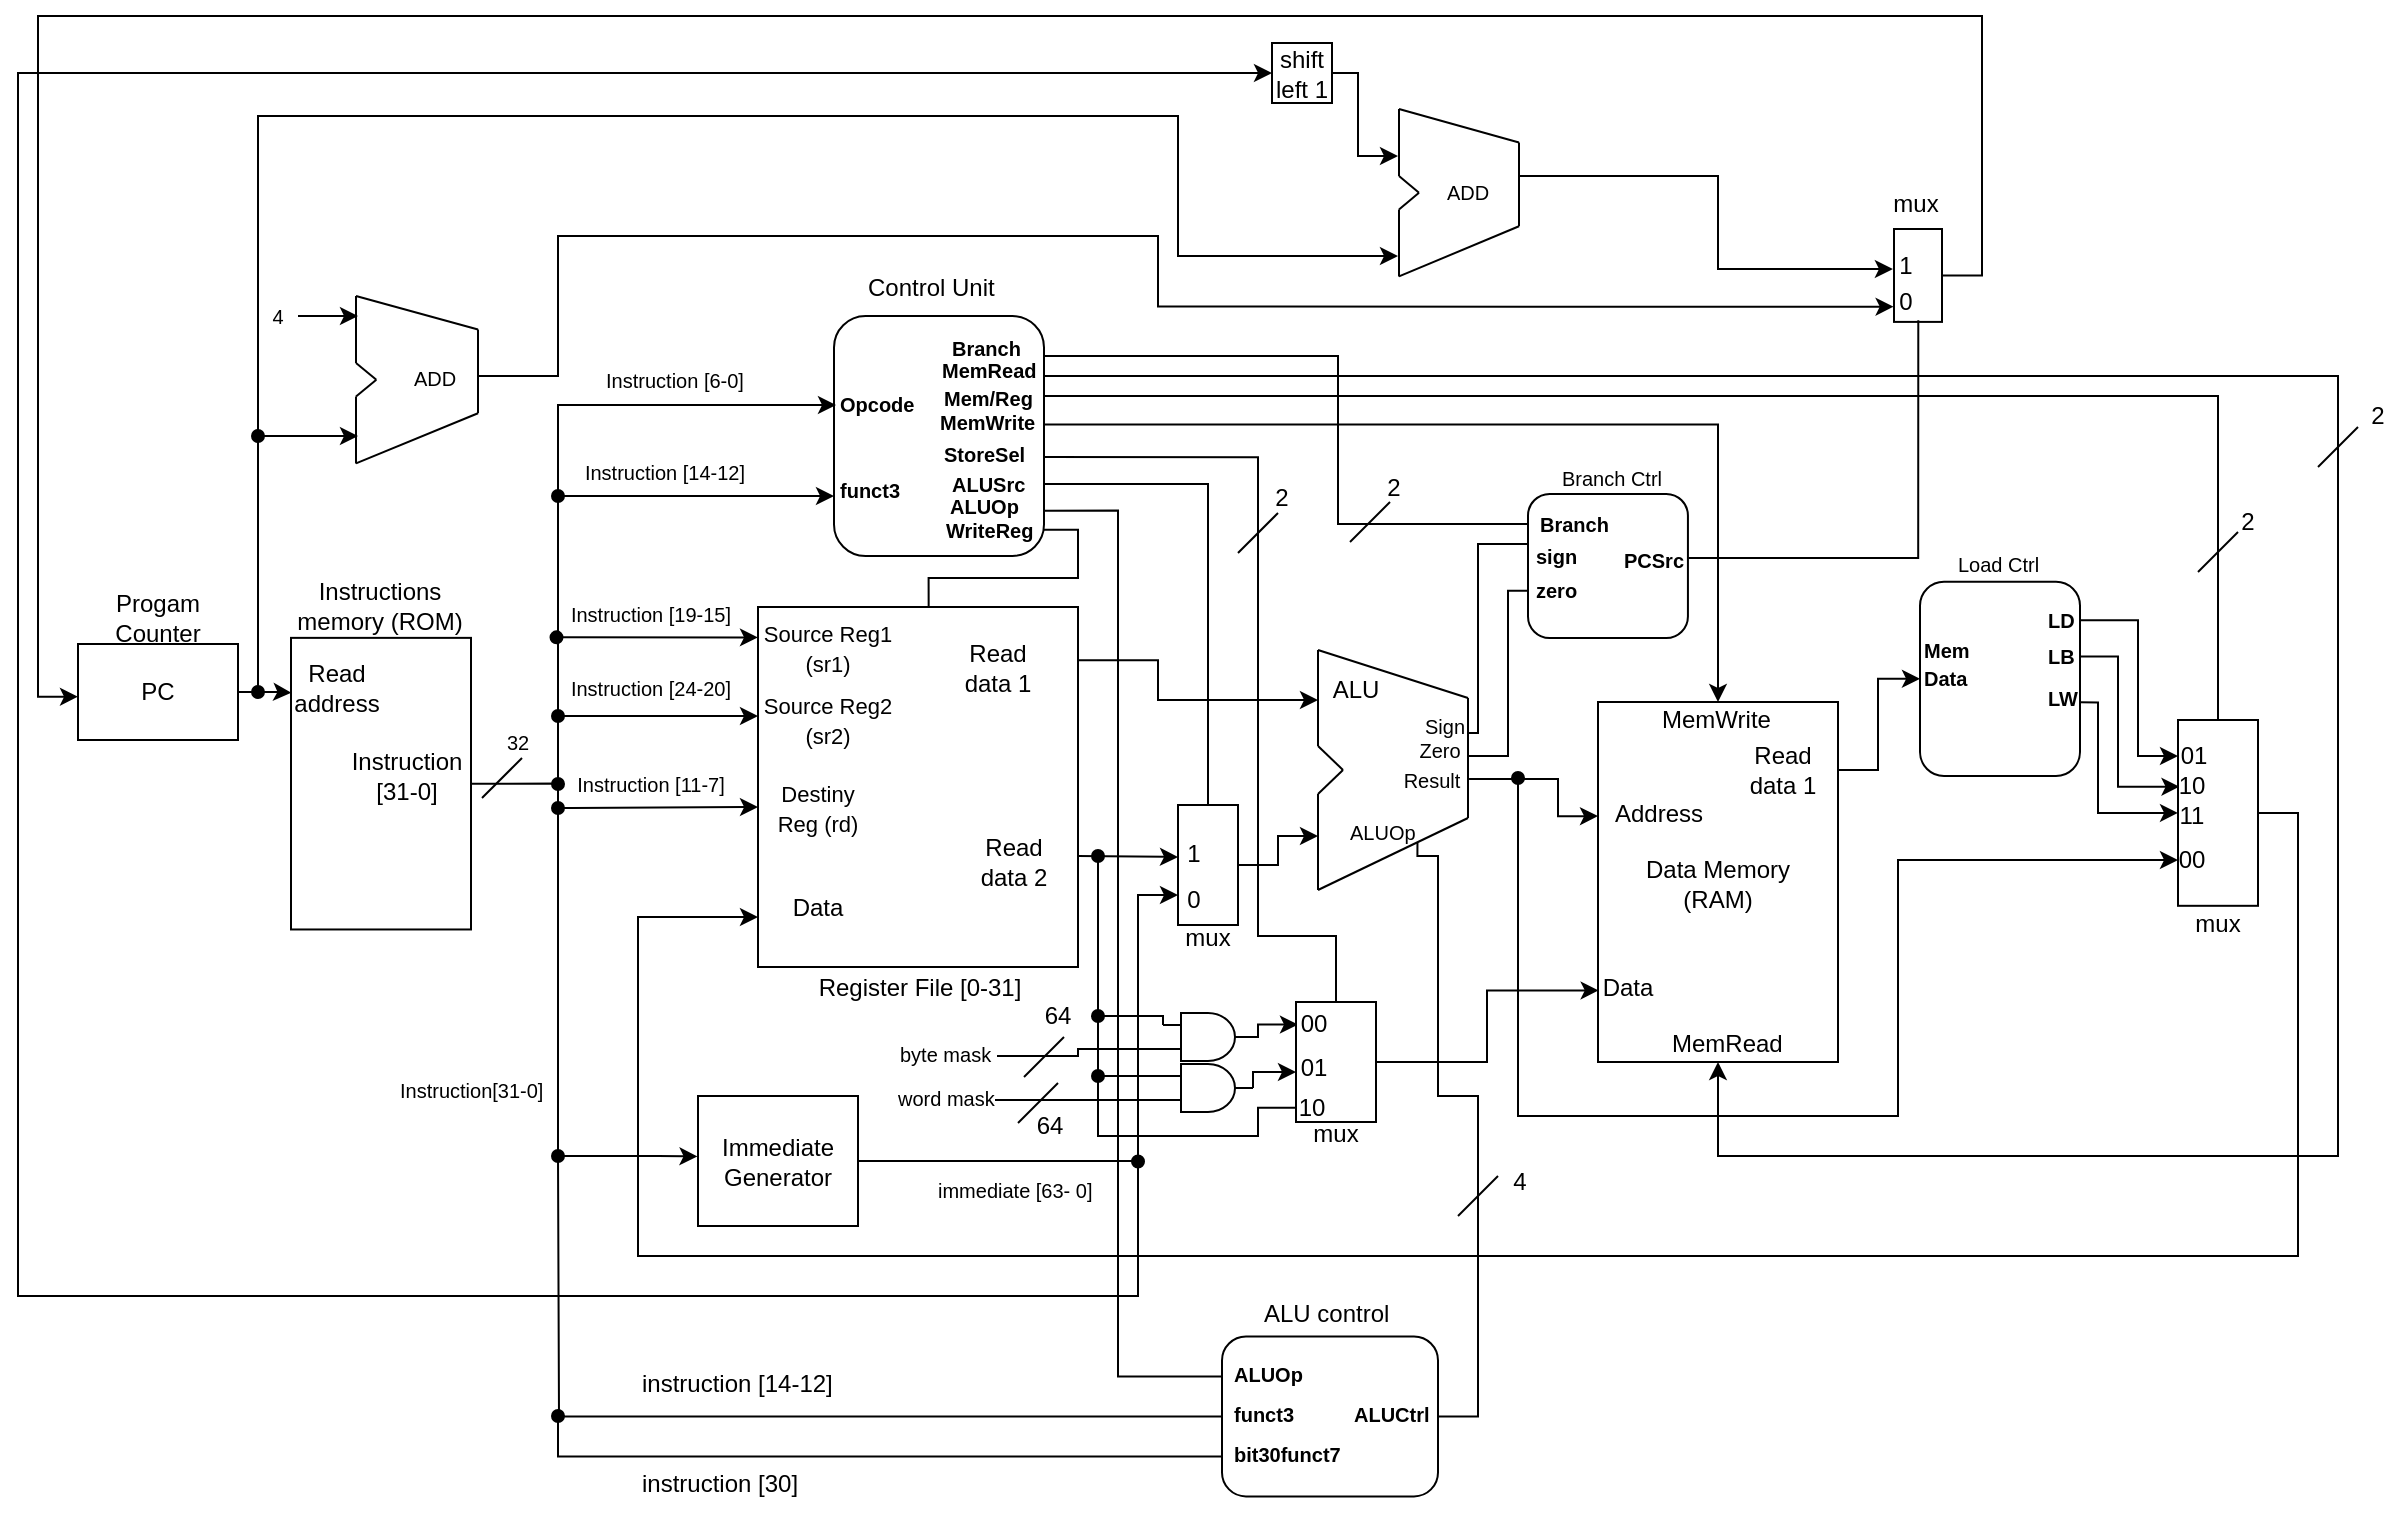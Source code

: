 <mxfile version="10.6.5" type="device"><diagram id="mj_oz8QEt7Zsl4Vvilyi" name="Page-1"><mxGraphModel dx="1162" dy="707" grid="1" gridSize="10" guides="1" tooltips="1" connect="1" arrows="1" fold="1" page="1" pageScale="1" pageWidth="1100" pageHeight="850" background="none" math="0" shadow="0"><root><mxCell id="0"/><mxCell id="1" parent="0"/><mxCell id="WeGHuhv9H_qNuYsUMLio-30" value="" style="endArrow=classic;html=1;exitX=1;exitY=0.147;exitDx=0;exitDy=0;exitPerimeter=0;" edge="1" parent="1"><mxGeometry width="50" height="50" relative="1" as="geometry"><mxPoint x="559.953" y="459.988" as="sourcePoint"/><mxPoint x="610" y="460.5" as="targetPoint"/></mxGeometry></mxCell><mxCell id="WeGHuhv9H_qNuYsUMLio-42" value="" style="group" vertex="1" connectable="0" parent="1"><mxGeometry x="400" y="315.5" width="160" height="200" as="geometry"/></mxCell><mxCell id="WeGHuhv9H_qNuYsUMLio-41" value="" style="group" vertex="1" connectable="0" parent="WeGHuhv9H_qNuYsUMLio-42"><mxGeometry width="160" height="200" as="geometry"/></mxCell><mxCell id="WeGHuhv9H_qNuYsUMLio-5" value="" style="rounded=0;whiteSpace=wrap;html=1;" vertex="1" parent="WeGHuhv9H_qNuYsUMLio-41"><mxGeometry y="20" width="160" height="180" as="geometry"/></mxCell><mxCell id="WeGHuhv9H_qNuYsUMLio-6" value="&lt;font style=&quot;font-size: 11px&quot;&gt;Source Reg1 (sr1)&lt;/font&gt;" style="text;html=1;strokeColor=none;fillColor=none;align=center;verticalAlign=middle;whiteSpace=wrap;rounded=0;" vertex="1" parent="WeGHuhv9H_qNuYsUMLio-41"><mxGeometry y="30" width="70" height="20" as="geometry"/></mxCell><mxCell id="WeGHuhv9H_qNuYsUMLio-11" value="&lt;font style=&quot;font-size: 11px&quot;&gt;Source Reg2 (sr2)&lt;/font&gt;" style="text;html=1;strokeColor=none;fillColor=none;align=center;verticalAlign=middle;whiteSpace=wrap;rounded=0;" vertex="1" parent="WeGHuhv9H_qNuYsUMLio-41"><mxGeometry y="66" width="70" height="20" as="geometry"/></mxCell><mxCell id="WeGHuhv9H_qNuYsUMLio-12" value="&lt;font style=&quot;font-size: 11px&quot;&gt;Destiny Reg (rd)&lt;/font&gt;" style="text;html=1;strokeColor=none;fillColor=none;align=center;verticalAlign=middle;whiteSpace=wrap;rounded=0;" vertex="1" parent="WeGHuhv9H_qNuYsUMLio-41"><mxGeometry y="110" width="60" height="20" as="geometry"/></mxCell><mxCell id="WeGHuhv9H_qNuYsUMLio-13" value="Data" style="text;html=1;strokeColor=none;fillColor=none;align=center;verticalAlign=middle;whiteSpace=wrap;rounded=0;" vertex="1" parent="WeGHuhv9H_qNuYsUMLio-41"><mxGeometry y="160" width="60" height="20" as="geometry"/></mxCell><mxCell id="WeGHuhv9H_qNuYsUMLio-14" value="Read &lt;br&gt;data 1" style="text;html=1;strokeColor=none;fillColor=none;align=center;verticalAlign=middle;whiteSpace=wrap;rounded=0;" vertex="1" parent="WeGHuhv9H_qNuYsUMLio-41"><mxGeometry x="90" y="40" width="60" height="20" as="geometry"/></mxCell><mxCell id="WeGHuhv9H_qNuYsUMLio-17" value="Read&lt;br&gt;data 2&lt;br&gt;" style="text;html=1;strokeColor=none;fillColor=none;align=center;verticalAlign=middle;whiteSpace=wrap;rounded=0;" vertex="1" parent="WeGHuhv9H_qNuYsUMLio-41"><mxGeometry x="98" y="137.5" width="60" height="20" as="geometry"/></mxCell><mxCell id="WeGHuhv9H_qNuYsUMLio-62" value="" style="group" vertex="1" connectable="0" parent="1"><mxGeometry x="680" y="357" width="80" height="129" as="geometry"/></mxCell><mxCell id="WeGHuhv9H_qNuYsUMLio-54" value="" style="group" vertex="1" connectable="0" parent="WeGHuhv9H_qNuYsUMLio-62"><mxGeometry width="80" height="129" as="geometry"/></mxCell><mxCell id="WeGHuhv9H_qNuYsUMLio-43" value="" style="endArrow=none;html=1;" edge="1" parent="WeGHuhv9H_qNuYsUMLio-54"><mxGeometry width="50" height="50" relative="1" as="geometry"><mxPoint y="48" as="sourcePoint"/><mxPoint as="targetPoint"/></mxGeometry></mxCell><mxCell id="WeGHuhv9H_qNuYsUMLio-44" value="" style="endArrow=none;html=1;" edge="1" parent="WeGHuhv9H_qNuYsUMLio-54"><mxGeometry width="50" height="50" relative="1" as="geometry"><mxPoint x="12.5" y="60" as="sourcePoint"/><mxPoint y="48" as="targetPoint"/></mxGeometry></mxCell><mxCell id="WeGHuhv9H_qNuYsUMLio-48" value="" style="endArrow=none;html=1;" edge="1" parent="WeGHuhv9H_qNuYsUMLio-54"><mxGeometry width="50" height="50" relative="1" as="geometry"><mxPoint y="72" as="sourcePoint"/><mxPoint x="12.5" y="60" as="targetPoint"/></mxGeometry></mxCell><mxCell id="WeGHuhv9H_qNuYsUMLio-49" value="" style="endArrow=none;html=1;" edge="1" parent="WeGHuhv9H_qNuYsUMLio-54"><mxGeometry width="50" height="50" relative="1" as="geometry"><mxPoint y="120" as="sourcePoint"/><mxPoint y="72" as="targetPoint"/></mxGeometry></mxCell><mxCell id="WeGHuhv9H_qNuYsUMLio-50" value="" style="endArrow=none;html=1;" edge="1" parent="WeGHuhv9H_qNuYsUMLio-54"><mxGeometry width="50" height="50" relative="1" as="geometry"><mxPoint y="120" as="sourcePoint"/><mxPoint x="75" y="84" as="targetPoint"/></mxGeometry></mxCell><mxCell id="WeGHuhv9H_qNuYsUMLio-51" value="" style="endArrow=none;html=1;" edge="1" parent="WeGHuhv9H_qNuYsUMLio-54"><mxGeometry width="50" height="50" relative="1" as="geometry"><mxPoint as="sourcePoint"/><mxPoint x="75" y="24" as="targetPoint"/></mxGeometry></mxCell><mxCell id="WeGHuhv9H_qNuYsUMLio-52" value="" style="endArrow=none;html=1;" edge="1" parent="WeGHuhv9H_qNuYsUMLio-54"><mxGeometry width="50" height="50" relative="1" as="geometry"><mxPoint x="75" y="84" as="sourcePoint"/><mxPoint x="75" y="24" as="targetPoint"/></mxGeometry></mxCell><mxCell id="WeGHuhv9H_qNuYsUMLio-55" value="ALU" style="text;html=1;strokeColor=none;fillColor=none;align=center;verticalAlign=middle;whiteSpace=wrap;rounded=0;" vertex="1" parent="WeGHuhv9H_qNuYsUMLio-54"><mxGeometry y="10" width="37.5" height="20" as="geometry"/></mxCell><mxCell id="WeGHuhv9H_qNuYsUMLio-58" value="&lt;font style=&quot;font-size: 10px&quot;&gt;Zero&lt;/font&gt;" style="text;html=1;strokeColor=none;fillColor=none;align=center;verticalAlign=middle;whiteSpace=wrap;rounded=0;" vertex="1" parent="WeGHuhv9H_qNuYsUMLio-54"><mxGeometry x="47" y="42.5" width="28" height="14" as="geometry"/></mxCell><mxCell id="WeGHuhv9H_qNuYsUMLio-59" value="&lt;font style=&quot;font-size: 10px&quot;&gt;Result&lt;/font&gt;" style="text;html=1;strokeColor=none;fillColor=none;align=center;verticalAlign=middle;whiteSpace=wrap;rounded=0;" vertex="1" parent="WeGHuhv9H_qNuYsUMLio-54"><mxGeometry x="38.036" y="57.5" width="37.5" height="14" as="geometry"/></mxCell><mxCell id="WeGHuhv9H_qNuYsUMLio-312" value="&lt;font style=&quot;font-size: 10px&quot;&gt;ALUOp&lt;/font&gt;" style="text;html=1;" vertex="1" parent="WeGHuhv9H_qNuYsUMLio-54"><mxGeometry x="14" y="76.5" width="44" height="20" as="geometry"/></mxCell><mxCell id="WeGHuhv9H_qNuYsUMLio-321" value="&lt;font style=&quot;font-size: 10px&quot;&gt;Sign&lt;/font&gt;" style="text;html=1;strokeColor=none;fillColor=none;align=center;verticalAlign=middle;whiteSpace=wrap;rounded=0;" vertex="1" parent="WeGHuhv9H_qNuYsUMLio-54"><mxGeometry x="52" y="31" width="23" height="14" as="geometry"/></mxCell><mxCell id="WeGHuhv9H_qNuYsUMLio-81" value="" style="group" vertex="1" connectable="0" parent="1"><mxGeometry x="159" y="340" width="131" height="162" as="geometry"/></mxCell><mxCell id="WeGHuhv9H_qNuYsUMLio-82" value="" style="group" vertex="1" connectable="0" parent="WeGHuhv9H_qNuYsUMLio-81"><mxGeometry width="131" height="162" as="geometry"/></mxCell><mxCell id="WeGHuhv9H_qNuYsUMLio-91" value="" style="group" vertex="1" connectable="0" parent="WeGHuhv9H_qNuYsUMLio-82"><mxGeometry x="7.5" y="-9.72" width="90" height="166.455" as="geometry"/></mxCell><mxCell id="WeGHuhv9H_qNuYsUMLio-83" value="" style="rounded=0;whiteSpace=wrap;html=1;" vertex="1" parent="WeGHuhv9H_qNuYsUMLio-91"><mxGeometry y="20.655" width="90" height="145.8" as="geometry"/></mxCell><mxCell id="WeGHuhv9H_qNuYsUMLio-84" value="Read address" style="text;html=1;strokeColor=none;fillColor=none;align=center;verticalAlign=middle;whiteSpace=wrap;rounded=0;" vertex="1" parent="WeGHuhv9H_qNuYsUMLio-91"><mxGeometry y="37.755" width="45" height="16.2" as="geometry"/></mxCell><mxCell id="WeGHuhv9H_qNuYsUMLio-88" value="Instruction&lt;br&gt;[31-0]&lt;br&gt;" style="text;html=1;strokeColor=none;fillColor=none;align=center;verticalAlign=middle;whiteSpace=wrap;rounded=0;" vertex="1" parent="WeGHuhv9H_qNuYsUMLio-91"><mxGeometry x="35.375" y="82.07" width="45" height="16.2" as="geometry"/></mxCell><mxCell id="WeGHuhv9H_qNuYsUMLio-90" value="Instructions memory (ROM)" style="text;html=1;strokeColor=none;fillColor=none;align=center;verticalAlign=middle;whiteSpace=wrap;rounded=0;" vertex="1" parent="WeGHuhv9H_qNuYsUMLio-91"><mxGeometry x="1.875" y="-3" width="86.25" height="16.2" as="geometry"/></mxCell><mxCell id="WeGHuhv9H_qNuYsUMLio-132" value="" style="endArrow=none;html=1;" edge="1" parent="WeGHuhv9H_qNuYsUMLio-82"><mxGeometry width="50" height="50" relative="1" as="geometry"><mxPoint x="103" y="91" as="sourcePoint"/><mxPoint x="123" y="71" as="targetPoint"/></mxGeometry></mxCell><mxCell id="WeGHuhv9H_qNuYsUMLio-133" value="&lt;font style=&quot;font-size: 10px&quot;&gt;32&lt;/font&gt;" style="text;html=1;strokeColor=none;fillColor=none;align=center;verticalAlign=middle;whiteSpace=wrap;rounded=0;" vertex="1" parent="WeGHuhv9H_qNuYsUMLio-82"><mxGeometry x="111" y="52.5" width="20" height="20" as="geometry"/></mxCell><mxCell id="WeGHuhv9H_qNuYsUMLio-105" value="" style="edgeStyle=orthogonalEdgeStyle;rounded=0;orthogonalLoop=1;jettySize=auto;html=1;strokeWidth=1;entryX=0.002;entryY=0.188;entryDx=0;entryDy=0;entryPerimeter=0;" edge="1" parent="1" source="WeGHuhv9H_qNuYsUMLio-104" target="WeGHuhv9H_qNuYsUMLio-83"><mxGeometry relative="1" as="geometry"/></mxCell><mxCell id="WeGHuhv9H_qNuYsUMLio-126" style="edgeStyle=orthogonalEdgeStyle;rounded=0;orthogonalLoop=1;jettySize=auto;html=1;strokeWidth=1;startArrow=oval;startFill=1;" edge="1" parent="1"><mxGeometry relative="1" as="geometry"><mxPoint x="200" y="250" as="targetPoint"/><mxPoint x="150" y="378" as="sourcePoint"/><Array as="points"><mxPoint x="150" y="378"/><mxPoint x="150" y="250"/></Array></mxGeometry></mxCell><mxCell id="WeGHuhv9H_qNuYsUMLio-104" value="PC" style="rounded=0;whiteSpace=wrap;html=1;" vertex="1" parent="1"><mxGeometry x="60" y="354" width="80" height="48" as="geometry"/></mxCell><mxCell id="WeGHuhv9H_qNuYsUMLio-118" value="&lt;font style=&quot;font-size: 10px&quot;&gt;4&lt;/font&gt;" style="text;html=1;strokeColor=none;fillColor=none;align=center;verticalAlign=middle;whiteSpace=wrap;rounded=0;" vertex="1" parent="1"><mxGeometry x="150" y="180" width="20" height="20" as="geometry"/></mxCell><mxCell id="WeGHuhv9H_qNuYsUMLio-106" value="" style="group" vertex="1" connectable="0" parent="1"><mxGeometry x="199" y="180" width="61" height="90" as="geometry"/></mxCell><mxCell id="WeGHuhv9H_qNuYsUMLio-107" value="" style="group" vertex="1" connectable="0" parent="WeGHuhv9H_qNuYsUMLio-106"><mxGeometry width="61" height="90" as="geometry"/></mxCell><mxCell id="WeGHuhv9H_qNuYsUMLio-108" value="" style="endArrow=none;html=1;" edge="1" parent="WeGHuhv9H_qNuYsUMLio-107"><mxGeometry width="50" height="50" relative="1" as="geometry"><mxPoint y="33.488" as="sourcePoint"/><mxPoint as="targetPoint"/></mxGeometry></mxCell><mxCell id="WeGHuhv9H_qNuYsUMLio-109" value="" style="endArrow=none;html=1;" edge="1" parent="WeGHuhv9H_qNuYsUMLio-107"><mxGeometry width="50" height="50" relative="1" as="geometry"><mxPoint x="10.167" y="41.86" as="sourcePoint"/><mxPoint y="33.488" as="targetPoint"/></mxGeometry></mxCell><mxCell id="WeGHuhv9H_qNuYsUMLio-110" value="" style="endArrow=none;html=1;" edge="1" parent="WeGHuhv9H_qNuYsUMLio-107"><mxGeometry width="50" height="50" relative="1" as="geometry"><mxPoint y="50.233" as="sourcePoint"/><mxPoint x="10.167" y="41.86" as="targetPoint"/></mxGeometry></mxCell><mxCell id="WeGHuhv9H_qNuYsUMLio-111" value="" style="endArrow=none;html=1;" edge="1" parent="WeGHuhv9H_qNuYsUMLio-107"><mxGeometry width="50" height="50" relative="1" as="geometry"><mxPoint y="83.721" as="sourcePoint"/><mxPoint y="50.233" as="targetPoint"/></mxGeometry></mxCell><mxCell id="WeGHuhv9H_qNuYsUMLio-112" value="" style="endArrow=none;html=1;" edge="1" parent="WeGHuhv9H_qNuYsUMLio-107"><mxGeometry width="50" height="50" relative="1" as="geometry"><mxPoint y="83.721" as="sourcePoint"/><mxPoint x="61" y="58.605" as="targetPoint"/></mxGeometry></mxCell><mxCell id="WeGHuhv9H_qNuYsUMLio-113" value="" style="endArrow=none;html=1;" edge="1" parent="WeGHuhv9H_qNuYsUMLio-107"><mxGeometry width="50" height="50" relative="1" as="geometry"><mxPoint as="sourcePoint"/><mxPoint x="61" y="16.744" as="targetPoint"/></mxGeometry></mxCell><mxCell id="WeGHuhv9H_qNuYsUMLio-114" value="" style="endArrow=none;html=1;" edge="1" parent="WeGHuhv9H_qNuYsUMLio-107"><mxGeometry width="50" height="50" relative="1" as="geometry"><mxPoint x="61" y="58.605" as="sourcePoint"/><mxPoint x="61" y="16.744" as="targetPoint"/></mxGeometry></mxCell><mxCell id="WeGHuhv9H_qNuYsUMLio-117" value="&lt;font style=&quot;font-size: 10px&quot;&gt;ADD&lt;/font&gt;" style="text;html=1;strokeColor=none;fillColor=none;align=center;verticalAlign=middle;whiteSpace=wrap;rounded=0;" vertex="1" parent="WeGHuhv9H_qNuYsUMLio-107"><mxGeometry x="24.433" y="36.279" width="30.5" height="9.767" as="geometry"/></mxCell><mxCell id="WeGHuhv9H_qNuYsUMLio-129" value="" style="endArrow=classic;html=1;strokeWidth=1;exitX=1;exitY=0.5;exitDx=0;exitDy=0;" edge="1" parent="1" source="WeGHuhv9H_qNuYsUMLio-118"><mxGeometry width="50" height="50" relative="1" as="geometry"><mxPoint x="100" y="270" as="sourcePoint"/><mxPoint x="200" y="190" as="targetPoint"/></mxGeometry></mxCell><mxCell id="WeGHuhv9H_qNuYsUMLio-131" value="Progam Counter" style="text;html=1;strokeColor=none;fillColor=none;align=center;verticalAlign=middle;whiteSpace=wrap;rounded=0;" vertex="1" parent="1"><mxGeometry x="80" y="331" width="40" height="20" as="geometry"/></mxCell><mxCell id="WeGHuhv9H_qNuYsUMLio-134" style="edgeStyle=orthogonalEdgeStyle;rounded=0;orthogonalLoop=1;jettySize=auto;html=1;entryX=0;entryY=0.75;entryDx=0;entryDy=0;strokeWidth=1;exitX=1.003;exitY=0.148;exitDx=0;exitDy=0;exitPerimeter=0;" edge="1" parent="1" source="WeGHuhv9H_qNuYsUMLio-5" target="WeGHuhv9H_qNuYsUMLio-55"><mxGeometry relative="1" as="geometry"><Array as="points"><mxPoint x="600" y="362"/><mxPoint x="600" y="382"/></Array></mxGeometry></mxCell><mxCell id="WeGHuhv9H_qNuYsUMLio-153" style="edgeStyle=orthogonalEdgeStyle;rounded=0;orthogonalLoop=1;jettySize=auto;html=1;strokeWidth=1;startArrow=oval;startFill=1;" edge="1" parent="1"><mxGeometry relative="1" as="geometry"><mxPoint x="1110" y="462" as="targetPoint"/><mxPoint x="780" y="421" as="sourcePoint"/><Array as="points"><mxPoint x="780" y="590"/><mxPoint x="970" y="590"/><mxPoint x="970" y="462"/></Array></mxGeometry></mxCell><mxCell id="WeGHuhv9H_qNuYsUMLio-159" value="" style="group" vertex="1" connectable="0" parent="1"><mxGeometry x="610" y="434.5" width="40" height="77.5" as="geometry"/></mxCell><mxCell id="WeGHuhv9H_qNuYsUMLio-160" value="" style="rounded=0;whiteSpace=wrap;html=1;" vertex="1" parent="WeGHuhv9H_qNuYsUMLio-159"><mxGeometry width="30" height="60" as="geometry"/></mxCell><mxCell id="WeGHuhv9H_qNuYsUMLio-161" value="1&lt;br&gt;" style="text;html=1;strokeColor=none;fillColor=none;align=center;verticalAlign=middle;whiteSpace=wrap;rounded=0;" vertex="1" parent="WeGHuhv9H_qNuYsUMLio-159"><mxGeometry x="3" y="13" width="10" height="23" as="geometry"/></mxCell><mxCell id="WeGHuhv9H_qNuYsUMLio-162" value="0&lt;br&gt;" style="text;html=1;strokeColor=none;fillColor=none;align=center;verticalAlign=middle;whiteSpace=wrap;rounded=0;" vertex="1" parent="WeGHuhv9H_qNuYsUMLio-159"><mxGeometry x="3" y="36" width="10" height="23" as="geometry"/></mxCell><mxCell id="WeGHuhv9H_qNuYsUMLio-163" value="mux&lt;br&gt;" style="text;html=1;strokeColor=none;fillColor=none;align=center;verticalAlign=middle;whiteSpace=wrap;rounded=0;" vertex="1" parent="WeGHuhv9H_qNuYsUMLio-159"><mxGeometry y="54.5" width="30" height="23" as="geometry"/></mxCell><mxCell id="WeGHuhv9H_qNuYsUMLio-164" style="edgeStyle=orthogonalEdgeStyle;rounded=0;orthogonalLoop=1;jettySize=auto;html=1;strokeWidth=1;" edge="1" parent="1" source="WeGHuhv9H_qNuYsUMLio-160"><mxGeometry relative="1" as="geometry"><mxPoint x="680" y="450" as="targetPoint"/><Array as="points"><mxPoint x="660" y="465"/><mxPoint x="660" y="450"/></Array></mxGeometry></mxCell><mxCell id="WeGHuhv9H_qNuYsUMLio-165" style="edgeStyle=orthogonalEdgeStyle;rounded=0;orthogonalLoop=1;jettySize=auto;html=1;entryX=0;entryY=0.317;entryDx=0;entryDy=0;entryPerimeter=0;strokeWidth=1;" edge="1" parent="1" source="WeGHuhv9H_qNuYsUMLio-59" target="WeGHuhv9H_qNuYsUMLio-138"><mxGeometry relative="1" as="geometry"><Array as="points"><mxPoint x="800" y="421"/><mxPoint x="800" y="440"/></Array></mxGeometry></mxCell><mxCell id="WeGHuhv9H_qNuYsUMLio-166" style="edgeStyle=orthogonalEdgeStyle;rounded=0;orthogonalLoop=1;jettySize=auto;html=1;strokeWidth=1;startArrow=oval;startFill=1;entryX=0;entryY=0.25;entryDx=0;entryDy=0;entryPerimeter=0;endArrow=none;endFill=0;" edge="1" parent="1" target="WeGHuhv9H_qNuYsUMLio-430"><mxGeometry relative="1" as="geometry"><mxPoint x="570" y="460" as="sourcePoint"/><Array as="points"><mxPoint x="570" y="540"/><mxPoint x="603" y="540"/></Array></mxGeometry></mxCell><mxCell id="WeGHuhv9H_qNuYsUMLio-169" style="edgeStyle=orthogonalEdgeStyle;rounded=0;orthogonalLoop=1;jettySize=auto;html=1;entryX=0;entryY=0.75;entryDx=0;entryDy=0;strokeWidth=1;exitX=1;exitY=0.5;exitDx=0;exitDy=0;" edge="1" parent="1" source="WeGHuhv9H_qNuYsUMLio-149" target="WeGHuhv9H_qNuYsUMLio-13"><mxGeometry relative="1" as="geometry"><Array as="points"><mxPoint x="1170" y="438"/><mxPoint x="1170" y="660"/><mxPoint x="340" y="660"/><mxPoint x="340" y="491"/></Array></mxGeometry></mxCell><mxCell id="WeGHuhv9H_qNuYsUMLio-185" style="edgeStyle=orthogonalEdgeStyle;rounded=0;orthogonalLoop=1;jettySize=auto;html=1;exitX=1;exitY=0.5;exitDx=0;exitDy=0;entryX=0;entryY=0.75;entryDx=0;entryDy=0;strokeWidth=1;" edge="1" parent="1" source="WeGHuhv9H_qNuYsUMLio-170" target="WeGHuhv9H_qNuYsUMLio-160"><mxGeometry relative="1" as="geometry"><Array as="points"><mxPoint x="590" y="613"/><mxPoint x="590" y="480"/></Array></mxGeometry></mxCell><mxCell id="WeGHuhv9H_qNuYsUMLio-170" value="Immediate&lt;br&gt;Generator&lt;br&gt;" style="rounded=0;whiteSpace=wrap;html=1;" vertex="1" parent="1"><mxGeometry x="370" y="580" width="80" height="65" as="geometry"/></mxCell><mxCell id="WeGHuhv9H_qNuYsUMLio-172" style="edgeStyle=orthogonalEdgeStyle;rounded=0;orthogonalLoop=1;jettySize=auto;html=1;strokeWidth=1;exitX=-0.008;exitY=1.114;exitDx=0;exitDy=0;exitPerimeter=0;startArrow=oval;startFill=1;" edge="1" parent="1" source="WeGHuhv9H_qNuYsUMLio-245"><mxGeometry relative="1" as="geometry"><mxPoint x="300" y="356" as="sourcePoint"/><mxPoint x="400" y="351" as="targetPoint"/><Array as="points"><mxPoint x="400" y="350"/><mxPoint x="400" y="350"/></Array></mxGeometry></mxCell><mxCell id="WeGHuhv9H_qNuYsUMLio-173" style="edgeStyle=orthogonalEdgeStyle;rounded=0;orthogonalLoop=1;jettySize=auto;html=1;entryX=0;entryY=0.425;entryDx=0;entryDy=0;entryPerimeter=0;strokeWidth=1;startArrow=oval;startFill=1;" edge="1" parent="1" target="WeGHuhv9H_qNuYsUMLio-11"><mxGeometry relative="1" as="geometry"><mxPoint x="300" y="390" as="sourcePoint"/><Array as="points"><mxPoint x="300" y="390"/></Array></mxGeometry></mxCell><mxCell id="WeGHuhv9H_qNuYsUMLio-174" style="edgeStyle=orthogonalEdgeStyle;rounded=0;orthogonalLoop=1;jettySize=auto;html=1;entryX=0;entryY=0.5;entryDx=0;entryDy=0;strokeWidth=1;startArrow=oval;startFill=1;" edge="1" parent="1" target="WeGHuhv9H_qNuYsUMLio-12"><mxGeometry relative="1" as="geometry"><mxPoint x="300" y="436" as="sourcePoint"/><Array as="points"><mxPoint x="307" y="436"/><mxPoint x="307" y="436"/></Array></mxGeometry></mxCell><mxCell id="WeGHuhv9H_qNuYsUMLio-182" style="edgeStyle=orthogonalEdgeStyle;rounded=0;orthogonalLoop=1;jettySize=auto;html=1;exitX=1;exitY=0.5;exitDx=0;exitDy=0;strokeWidth=1;entryX=-0.003;entryY=0.465;entryDx=0;entryDy=0;entryPerimeter=0;" edge="1" parent="1" source="WeGHuhv9H_qNuYsUMLio-83" target="WeGHuhv9H_qNuYsUMLio-170"><mxGeometry relative="1" as="geometry"><mxPoint x="360" y="607" as="targetPoint"/><Array as="points"><mxPoint x="300" y="424"/><mxPoint x="300" y="610"/><mxPoint x="350" y="610"/></Array></mxGeometry></mxCell><mxCell id="WeGHuhv9H_qNuYsUMLio-215" style="edgeStyle=orthogonalEdgeStyle;rounded=0;orthogonalLoop=1;jettySize=auto;html=1;strokeWidth=1;startArrow=oval;startFill=1;" edge="1" parent="1"><mxGeometry relative="1" as="geometry"><mxPoint x="720" y="160" as="targetPoint"/><mxPoint x="150" y="250" as="sourcePoint"/><Array as="points"><mxPoint x="150" y="90"/><mxPoint x="610" y="90"/><mxPoint x="610" y="160"/></Array></mxGeometry></mxCell><mxCell id="WeGHuhv9H_qNuYsUMLio-236" value="" style="group" vertex="1" connectable="0" parent="1"><mxGeometry x="966.5" y="124.694" width="33.5" height="91.806" as="geometry"/></mxCell><mxCell id="WeGHuhv9H_qNuYsUMLio-223" value="" style="group" vertex="1" connectable="0" parent="WeGHuhv9H_qNuYsUMLio-236"><mxGeometry x="1.5" y="21.806" width="32" height="60" as="geometry"/></mxCell><mxCell id="WeGHuhv9H_qNuYsUMLio-224" value="" style="rounded=0;whiteSpace=wrap;html=1;" vertex="1" parent="WeGHuhv9H_qNuYsUMLio-223"><mxGeometry width="24" height="46.452" as="geometry"/></mxCell><mxCell id="WeGHuhv9H_qNuYsUMLio-225" value="1&lt;br&gt;" style="text;html=1;strokeColor=none;fillColor=none;align=center;verticalAlign=middle;whiteSpace=wrap;rounded=0;" vertex="1" parent="WeGHuhv9H_qNuYsUMLio-223"><mxGeometry x="2.4" y="10.065" width="8" height="17.806" as="geometry"/></mxCell><mxCell id="WeGHuhv9H_qNuYsUMLio-226" value="0&lt;br&gt;" style="text;html=1;strokeColor=none;fillColor=none;align=center;verticalAlign=middle;whiteSpace=wrap;rounded=0;" vertex="1" parent="WeGHuhv9H_qNuYsUMLio-223"><mxGeometry x="2.4" y="27.871" width="8" height="17.806" as="geometry"/></mxCell><mxCell id="WeGHuhv9H_qNuYsUMLio-227" value="mux&lt;br&gt;" style="text;html=1;strokeColor=none;fillColor=none;align=center;verticalAlign=middle;whiteSpace=wrap;rounded=0;" vertex="1" parent="WeGHuhv9H_qNuYsUMLio-236"><mxGeometry width="24" height="17.806" as="geometry"/></mxCell><mxCell id="WeGHuhv9H_qNuYsUMLio-239" style="edgeStyle=orthogonalEdgeStyle;rounded=0;comic=0;orthogonalLoop=1;jettySize=auto;html=1;entryX=-0.023;entryY=0.431;entryDx=0;entryDy=0;shadow=0;strokeWidth=1;entryPerimeter=0;" edge="1" parent="1" target="WeGHuhv9H_qNuYsUMLio-224"><mxGeometry relative="1" as="geometry"><mxPoint x="780" y="120" as="sourcePoint"/><Array as="points"><mxPoint x="880" y="120"/><mxPoint x="880" y="167"/></Array></mxGeometry></mxCell><mxCell id="WeGHuhv9H_qNuYsUMLio-255" style="edgeStyle=orthogonalEdgeStyle;rounded=0;comic=0;orthogonalLoop=1;jettySize=auto;html=1;entryX=0.5;entryY=0;entryDx=0;entryDy=0;shadow=0;strokeWidth=1;endArrow=none;endFill=0;exitX=1;exitY=0.7;exitDx=0;exitDy=0;exitPerimeter=0;" edge="1" parent="1" source="WeGHuhv9H_qNuYsUMLio-240" target="WeGHuhv9H_qNuYsUMLio-160"><mxGeometry relative="1" as="geometry"><mxPoint x="544" y="264" as="sourcePoint"/></mxGeometry></mxCell><mxCell id="WeGHuhv9H_qNuYsUMLio-260" style="edgeStyle=orthogonalEdgeStyle;rounded=0;comic=0;orthogonalLoop=1;jettySize=auto;html=1;entryX=0.534;entryY=-0.002;entryDx=0;entryDy=0;entryPerimeter=0;shadow=0;startArrow=none;startFill=0;strokeWidth=1;endArrow=none;endFill=0;exitX=0.994;exitY=0.891;exitDx=0;exitDy=0;exitPerimeter=0;" edge="1" parent="1" source="WeGHuhv9H_qNuYsUMLio-240"><mxGeometry relative="1" as="geometry"><mxPoint x="542.333" y="280.167" as="sourcePoint"/><mxPoint x="485.333" y="335.5" as="targetPoint"/><Array as="points"><mxPoint x="560" y="297"/><mxPoint x="560" y="321"/><mxPoint x="485" y="321"/></Array></mxGeometry></mxCell><mxCell id="WeGHuhv9H_qNuYsUMLio-265" style="edgeStyle=orthogonalEdgeStyle;rounded=0;comic=0;orthogonalLoop=1;jettySize=auto;html=1;shadow=0;startArrow=none;startFill=0;endArrow=none;endFill=0;strokeWidth=1;entryX=0.5;entryY=0;entryDx=0;entryDy=0;" edge="1" parent="1" source="WeGHuhv9H_qNuYsUMLio-240" target="WeGHuhv9H_qNuYsUMLio-149"><mxGeometry relative="1" as="geometry"><mxPoint x="800" y="300" as="targetPoint"/><Array as="points"><mxPoint x="1130" y="230"/></Array></mxGeometry></mxCell><mxCell id="WeGHuhv9H_qNuYsUMLio-274" style="edgeStyle=orthogonalEdgeStyle;rounded=0;comic=0;orthogonalLoop=1;jettySize=auto;html=1;exitX=1.003;exitY=0.452;exitDx=0;exitDy=0;entryX=0.5;entryY=0;entryDx=0;entryDy=0;shadow=0;startArrow=none;startFill=0;endArrow=classic;endFill=1;strokeWidth=1;exitPerimeter=0;" edge="1" parent="1" source="WeGHuhv9H_qNuYsUMLio-240" target="WeGHuhv9H_qNuYsUMLio-138"><mxGeometry relative="1" as="geometry"><Array as="points"><mxPoint x="880" y="244"/></Array></mxGeometry></mxCell><mxCell id="WeGHuhv9H_qNuYsUMLio-276" style="edgeStyle=orthogonalEdgeStyle;rounded=0;comic=0;orthogonalLoop=1;jettySize=auto;html=1;exitX=1;exitY=0.25;exitDx=0;exitDy=0;entryX=0.5;entryY=1;entryDx=0;entryDy=0;shadow=0;startArrow=none;startFill=0;endArrow=classic;endFill=1;strokeWidth=1;" edge="1" parent="1" source="WeGHuhv9H_qNuYsUMLio-240" target="WeGHuhv9H_qNuYsUMLio-138"><mxGeometry relative="1" as="geometry"><Array as="points"><mxPoint x="1190" y="220"/><mxPoint x="1190" y="610"/><mxPoint x="880" y="610"/></Array></mxGeometry></mxCell><mxCell id="WeGHuhv9H_qNuYsUMLio-241" style="edgeStyle=orthogonalEdgeStyle;rounded=0;comic=0;orthogonalLoop=1;jettySize=auto;html=1;exitX=0;exitY=0.5;exitDx=0;exitDy=0;shadow=0;strokeWidth=1;startArrow=oval;startFill=1;entryX=0;entryY=0.75;entryDx=0;entryDy=0;" edge="1" parent="1" source="WeGHuhv9H_qNuYsUMLio-242" target="WeGHuhv9H_qNuYsUMLio-240"><mxGeometry relative="1" as="geometry"><mxPoint x="438" y="235" as="targetPoint"/><Array as="points"><mxPoint x="300" y="280"/></Array></mxGeometry></mxCell><mxCell id="WeGHuhv9H_qNuYsUMLio-242" value="&lt;font style=&quot;font-size: 10px&quot;&gt;Instruction [11-7]&lt;/font&gt;&lt;br&gt;" style="text;html=1;strokeColor=none;fillColor=none;align=center;verticalAlign=middle;whiteSpace=wrap;rounded=0;" vertex="1" parent="1"><mxGeometry x="300" y="414.5" width="93" height="19" as="geometry"/></mxCell><mxCell id="WeGHuhv9H_qNuYsUMLio-243" value="&lt;font style=&quot;font-size: 10px&quot;&gt;Instruction [24-20]&lt;/font&gt;&lt;br&gt;" style="text;html=1;strokeColor=none;fillColor=none;align=center;verticalAlign=middle;whiteSpace=wrap;rounded=0;" vertex="1" parent="1"><mxGeometry x="300" y="366.5" width="93" height="19" as="geometry"/></mxCell><mxCell id="WeGHuhv9H_qNuYsUMLio-245" value="&lt;font style=&quot;font-size: 10px&quot;&gt;Instruction [19-15]&lt;/font&gt;&lt;br&gt;" style="text;html=1;strokeColor=none;fillColor=none;align=center;verticalAlign=middle;whiteSpace=wrap;rounded=0;" vertex="1" parent="1"><mxGeometry x="300" y="329.5" width="93" height="19" as="geometry"/></mxCell><mxCell id="WeGHuhv9H_qNuYsUMLio-249" value="&lt;font style=&quot;font-size: 10px&quot;&gt;Instruction[31-0]&lt;/font&gt;" style="text;html=1;" vertex="1" parent="1"><mxGeometry x="219" y="563" width="83" height="30" as="geometry"/></mxCell><mxCell id="WeGHuhv9H_qNuYsUMLio-250" value="&lt;font style=&quot;font-size: 10px&quot;&gt;immediate [63- 0]&lt;/font&gt;" style="text;html=1;" vertex="1" parent="1"><mxGeometry x="488" y="613" width="82" height="30" as="geometry"/></mxCell><mxCell id="WeGHuhv9H_qNuYsUMLio-251" value="&lt;font style=&quot;font-size: 10px&quot;&gt;Instruction [14-12]&lt;/font&gt;&lt;br&gt;" style="text;html=1;strokeColor=none;fillColor=none;align=center;verticalAlign=middle;whiteSpace=wrap;rounded=0;" vertex="1" parent="1"><mxGeometry x="307" y="258.5" width="93" height="19" as="geometry"/></mxCell><mxCell id="WeGHuhv9H_qNuYsUMLio-18" value="Register File [0-31]" style="text;html=1;strokeColor=none;fillColor=none;align=center;verticalAlign=middle;whiteSpace=wrap;rounded=0;" vertex="1" parent="1"><mxGeometry x="426" y="515.5" width="110" height="20" as="geometry"/></mxCell><mxCell id="WeGHuhv9H_qNuYsUMLio-201" value="" style="group" vertex="1" connectable="0" parent="1"><mxGeometry x="720.5" y="86.5" width="60" height="90" as="geometry"/></mxCell><mxCell id="WeGHuhv9H_qNuYsUMLio-202" value="" style="group" vertex="1" connectable="0" parent="WeGHuhv9H_qNuYsUMLio-201"><mxGeometry width="60" height="90" as="geometry"/></mxCell><mxCell id="WeGHuhv9H_qNuYsUMLio-203" value="" style="endArrow=none;html=1;" edge="1" parent="WeGHuhv9H_qNuYsUMLio-202"><mxGeometry width="50" height="50" relative="1" as="geometry"><mxPoint y="33.488" as="sourcePoint"/><mxPoint as="targetPoint"/></mxGeometry></mxCell><mxCell id="WeGHuhv9H_qNuYsUMLio-204" value="" style="endArrow=none;html=1;" edge="1" parent="WeGHuhv9H_qNuYsUMLio-202"><mxGeometry width="50" height="50" relative="1" as="geometry"><mxPoint x="10.0" y="41.86" as="sourcePoint"/><mxPoint y="33.488" as="targetPoint"/></mxGeometry></mxCell><mxCell id="WeGHuhv9H_qNuYsUMLio-205" value="" style="endArrow=none;html=1;" edge="1" parent="WeGHuhv9H_qNuYsUMLio-202"><mxGeometry width="50" height="50" relative="1" as="geometry"><mxPoint y="50.233" as="sourcePoint"/><mxPoint x="10.0" y="41.86" as="targetPoint"/></mxGeometry></mxCell><mxCell id="WeGHuhv9H_qNuYsUMLio-206" value="" style="endArrow=none;html=1;" edge="1" parent="WeGHuhv9H_qNuYsUMLio-202"><mxGeometry width="50" height="50" relative="1" as="geometry"><mxPoint y="83.721" as="sourcePoint"/><mxPoint y="50.233" as="targetPoint"/></mxGeometry></mxCell><mxCell id="WeGHuhv9H_qNuYsUMLio-207" value="" style="endArrow=none;html=1;" edge="1" parent="WeGHuhv9H_qNuYsUMLio-202"><mxGeometry width="50" height="50" relative="1" as="geometry"><mxPoint y="83.721" as="sourcePoint"/><mxPoint x="60" y="58.605" as="targetPoint"/></mxGeometry></mxCell><mxCell id="WeGHuhv9H_qNuYsUMLio-208" value="" style="endArrow=none;html=1;" edge="1" parent="WeGHuhv9H_qNuYsUMLio-202"><mxGeometry width="50" height="50" relative="1" as="geometry"><mxPoint as="sourcePoint"/><mxPoint x="60" y="16.744" as="targetPoint"/></mxGeometry></mxCell><mxCell id="WeGHuhv9H_qNuYsUMLio-209" value="" style="endArrow=none;html=1;" edge="1" parent="WeGHuhv9H_qNuYsUMLio-202"><mxGeometry width="50" height="50" relative="1" as="geometry"><mxPoint x="60" y="58.605" as="sourcePoint"/><mxPoint x="60" y="16.744" as="targetPoint"/></mxGeometry></mxCell><mxCell id="WeGHuhv9H_qNuYsUMLio-210" value="&lt;font style=&quot;font-size: 10px&quot;&gt;ADD&lt;/font&gt;" style="text;html=1;strokeColor=none;fillColor=none;align=center;verticalAlign=middle;whiteSpace=wrap;rounded=0;" vertex="1" parent="WeGHuhv9H_qNuYsUMLio-202"><mxGeometry x="19.878" y="36.279" width="30" height="9.767" as="geometry"/></mxCell><mxCell id="WeGHuhv9H_qNuYsUMLio-268" style="edgeStyle=orthogonalEdgeStyle;rounded=0;comic=0;orthogonalLoop=1;jettySize=auto;html=1;exitX=0;exitY=0.5;exitDx=0;exitDy=0;shadow=0;startArrow=oval;startFill=1;endArrow=classic;endFill=1;strokeWidth=1;entryX=0;entryY=0.5;entryDx=0;entryDy=0;" edge="1" parent="1" target="WeGHuhv9H_qNuYsUMLio-217"><mxGeometry relative="1" as="geometry"><mxPoint x="660" y="70" as="targetPoint"/><mxPoint x="590" y="612.759" as="sourcePoint"/><Array as="points"><mxPoint x="590" y="680"/><mxPoint x="30" y="680"/><mxPoint x="30" y="69"/></Array></mxGeometry></mxCell><mxCell id="WeGHuhv9H_qNuYsUMLio-269" style="edgeStyle=orthogonalEdgeStyle;rounded=0;comic=0;orthogonalLoop=1;jettySize=auto;html=1;exitX=1;exitY=0.5;exitDx=0;exitDy=0;shadow=0;startArrow=none;startFill=0;endArrow=classic;endFill=1;strokeWidth=1;" edge="1" parent="1" source="WeGHuhv9H_qNuYsUMLio-217"><mxGeometry relative="1" as="geometry"><mxPoint x="720" y="110.0" as="targetPoint"/><Array as="points"><mxPoint x="700" y="69"/><mxPoint x="700" y="110"/></Array></mxGeometry></mxCell><mxCell id="WeGHuhv9H_qNuYsUMLio-271" style="edgeStyle=orthogonalEdgeStyle;rounded=0;comic=0;orthogonalLoop=1;jettySize=auto;html=1;shadow=0;startArrow=none;startFill=0;endArrow=classic;endFill=1;strokeWidth=1;entryX=-0.008;entryY=0.836;entryDx=0;entryDy=0;entryPerimeter=0;" edge="1" parent="1" target="WeGHuhv9H_qNuYsUMLio-224"><mxGeometry relative="1" as="geometry"><mxPoint x="640" y="190" as="targetPoint"/><mxPoint x="260" y="220" as="sourcePoint"/><Array as="points"><mxPoint x="300" y="220"/><mxPoint x="300" y="150"/><mxPoint x="600" y="150"/><mxPoint x="600" y="185"/></Array></mxGeometry></mxCell><mxCell id="WeGHuhv9H_qNuYsUMLio-272" style="edgeStyle=orthogonalEdgeStyle;rounded=0;comic=0;orthogonalLoop=1;jettySize=auto;html=1;exitX=1;exitY=0.5;exitDx=0;exitDy=0;entryX=0;entryY=0.549;entryDx=0;entryDy=0;shadow=0;startArrow=none;startFill=0;endArrow=classic;endFill=1;strokeWidth=1;entryPerimeter=0;" edge="1" parent="1" source="WeGHuhv9H_qNuYsUMLio-224" target="WeGHuhv9H_qNuYsUMLio-104"><mxGeometry relative="1" as="geometry"><Array as="points"><mxPoint x="1012" y="170"/><mxPoint x="1012" y="40"/><mxPoint x="40" y="40"/><mxPoint x="40" y="380"/></Array></mxGeometry></mxCell><mxCell id="WeGHuhv9H_qNuYsUMLio-273" value="" style="group" vertex="1" connectable="0" parent="1"><mxGeometry x="820" y="363" width="120" height="200" as="geometry"/></mxCell><mxCell id="WeGHuhv9H_qNuYsUMLio-136" value="" style="group" vertex="1" connectable="0" parent="WeGHuhv9H_qNuYsUMLio-273"><mxGeometry width="120" height="200" as="geometry"/></mxCell><mxCell id="WeGHuhv9H_qNuYsUMLio-137" value="" style="group" vertex="1" connectable="0" parent="WeGHuhv9H_qNuYsUMLio-136"><mxGeometry width="120" height="200" as="geometry"/></mxCell><mxCell id="WeGHuhv9H_qNuYsUMLio-138" value="" style="rounded=0;whiteSpace=wrap;html=1;" vertex="1" parent="WeGHuhv9H_qNuYsUMLio-137"><mxGeometry y="20" width="120" height="180" as="geometry"/></mxCell><mxCell id="WeGHuhv9H_qNuYsUMLio-140" value="Address" style="text;html=1;strokeColor=none;fillColor=none;align=center;verticalAlign=middle;whiteSpace=wrap;rounded=0;" vertex="1" parent="WeGHuhv9H_qNuYsUMLio-137"><mxGeometry x="7.5" y="66" width="45" height="20" as="geometry"/></mxCell><mxCell id="WeGHuhv9H_qNuYsUMLio-142" value="Data" style="text;html=1;strokeColor=none;fillColor=none;align=center;verticalAlign=middle;whiteSpace=wrap;rounded=0;" vertex="1" parent="WeGHuhv9H_qNuYsUMLio-137"><mxGeometry y="153" width="30" height="20" as="geometry"/></mxCell><mxCell id="WeGHuhv9H_qNuYsUMLio-143" value="Read&lt;br&gt;data 1&lt;br&gt;" style="text;html=1;strokeColor=none;fillColor=none;align=center;verticalAlign=middle;whiteSpace=wrap;rounded=0;" vertex="1" parent="WeGHuhv9H_qNuYsUMLio-137"><mxGeometry x="70" y="44" width="45" height="20" as="geometry"/></mxCell><mxCell id="WeGHuhv9H_qNuYsUMLio-145" value="Data Memory&lt;br&gt;(RAM)&lt;br&gt;" style="text;html=1;strokeColor=none;fillColor=none;align=center;verticalAlign=middle;whiteSpace=wrap;rounded=0;" vertex="1" parent="WeGHuhv9H_qNuYsUMLio-137"><mxGeometry x="5" y="100.5" width="110" height="20" as="geometry"/></mxCell><mxCell id="WeGHuhv9H_qNuYsUMLio-317" value="&lt;font style=&quot;font-size: 12px&quot;&gt;MemRead&lt;/font&gt;" style="text;html=1;" vertex="1" parent="WeGHuhv9H_qNuYsUMLio-137"><mxGeometry x="35" y="177" width="50" height="30" as="geometry"/></mxCell><mxCell id="WeGHuhv9H_qNuYsUMLio-318" value="MemWrite" style="text;html=1;" vertex="1" parent="WeGHuhv9H_qNuYsUMLio-137"><mxGeometry x="30" y="15" width="80" height="30" as="geometry"/></mxCell><mxCell id="WeGHuhv9H_qNuYsUMLio-295" value="" style="group" vertex="1" connectable="0" parent="1"><mxGeometry x="438" y="169.5" width="112.5" height="140.5" as="geometry"/></mxCell><mxCell id="WeGHuhv9H_qNuYsUMLio-240" value="" style="rounded=1;whiteSpace=wrap;html=1;" vertex="1" parent="WeGHuhv9H_qNuYsUMLio-295"><mxGeometry y="20.5" width="105" height="120" as="geometry"/></mxCell><mxCell id="WeGHuhv9H_qNuYsUMLio-253" value="&lt;font style=&quot;font-size: 10px&quot;&gt;&lt;b&gt;Opcode&lt;/b&gt;&lt;/font&gt;" style="text;html=1;" vertex="1" parent="WeGHuhv9H_qNuYsUMLio-295"><mxGeometry x="1" y="50" width="42" height="30" as="geometry"/></mxCell><mxCell id="WeGHuhv9H_qNuYsUMLio-281" value="&lt;font style=&quot;font-size: 10px&quot;&gt;&lt;b&gt;StoreSel&lt;/b&gt;&lt;/font&gt;" style="text;html=1;" vertex="1" parent="WeGHuhv9H_qNuYsUMLio-295"><mxGeometry x="52.5" y="75" width="50" height="21" as="geometry"/></mxCell><mxCell id="WeGHuhv9H_qNuYsUMLio-283" value="&lt;font style=&quot;font-size: 10px&quot;&gt;&lt;b&gt;Mem/Reg&lt;/b&gt;&lt;/font&gt;" style="text;html=1;" vertex="1" parent="WeGHuhv9H_qNuYsUMLio-295"><mxGeometry x="52.5" y="47" width="60" height="30" as="geometry"/></mxCell><mxCell id="WeGHuhv9H_qNuYsUMLio-284" value="&lt;b&gt;&lt;font style=&quot;font-size: 10px&quot;&gt;MemRead&lt;/font&gt;&lt;/b&gt;" style="text;html=1;" vertex="1" parent="WeGHuhv9H_qNuYsUMLio-295"><mxGeometry x="52" y="33.5" width="50" height="30" as="geometry"/></mxCell><mxCell id="WeGHuhv9H_qNuYsUMLio-285" value="&lt;b&gt;&lt;font style=&quot;font-size: 10px&quot;&gt;WriteReg&lt;/font&gt;&lt;/b&gt;" style="text;html=1;" vertex="1" parent="WeGHuhv9H_qNuYsUMLio-295"><mxGeometry x="54" y="113.5" width="44" height="20" as="geometry"/></mxCell><mxCell id="WeGHuhv9H_qNuYsUMLio-286" value="&lt;b&gt;&lt;font style=&quot;font-size: 10px&quot;&gt;ALUSrc&lt;/font&gt;&lt;/b&gt;" style="text;html=1;" vertex="1" parent="WeGHuhv9H_qNuYsUMLio-295"><mxGeometry x="57" y="90.5" width="44" height="20" as="geometry"/></mxCell><mxCell id="WeGHuhv9H_qNuYsUMLio-288" value="&lt;b&gt;&lt;font style=&quot;font-size: 10px&quot;&gt;Branch&lt;/font&gt;&lt;/b&gt;" style="text;html=1;" vertex="1" parent="WeGHuhv9H_qNuYsUMLio-295"><mxGeometry x="57" y="22.5" width="38" height="30" as="geometry"/></mxCell><mxCell id="WeGHuhv9H_qNuYsUMLio-298" value="&lt;b&gt;&lt;font style=&quot;font-size: 10px&quot;&gt;ALUOp&lt;/font&gt;&lt;/b&gt;" style="text;html=1;" vertex="1" parent="WeGHuhv9H_qNuYsUMLio-295"><mxGeometry x="56" y="101.5" width="44" height="20" as="geometry"/></mxCell><mxCell id="WeGHuhv9H_qNuYsUMLio-354" value="&lt;font style=&quot;font-size: 10px&quot;&gt;&lt;b&gt;funct3&lt;/b&gt;&lt;/font&gt;" style="text;html=1;" vertex="1" parent="WeGHuhv9H_qNuYsUMLio-295"><mxGeometry x="1" y="93" width="42" height="30" as="geometry"/></mxCell><mxCell id="WeGHuhv9H_qNuYsUMLio-400" value="&lt;font style=&quot;font-size: 10px&quot;&gt;&lt;b&gt;MemWrite&lt;/b&gt;&lt;/font&gt;" style="text;html=1;" vertex="1" parent="WeGHuhv9H_qNuYsUMLio-295"><mxGeometry x="51" y="59" width="50" height="21" as="geometry"/></mxCell><mxCell id="WeGHuhv9H_qNuYsUMLio-302" style="edgeStyle=orthogonalEdgeStyle;rounded=0;comic=0;orthogonalLoop=1;jettySize=auto;html=1;exitX=0;exitY=0.5;exitDx=0;exitDy=0;shadow=0;startArrow=none;startFill=0;endArrow=oval;endFill=1;strokeWidth=1;" edge="1" parent="1" source="WeGHuhv9H_qNuYsUMLio-296"><mxGeometry relative="1" as="geometry"><mxPoint x="300" y="610" as="targetPoint"/></mxGeometry></mxCell><mxCell id="WeGHuhv9H_qNuYsUMLio-306" style="edgeStyle=orthogonalEdgeStyle;rounded=0;comic=0;orthogonalLoop=1;jettySize=auto;html=1;exitX=0;exitY=0.75;exitDx=0;exitDy=0;shadow=0;startArrow=none;startFill=0;endArrow=oval;endFill=1;strokeWidth=1;" edge="1" parent="1" source="WeGHuhv9H_qNuYsUMLio-296"><mxGeometry relative="1" as="geometry"><mxPoint x="300.0" y="740" as="targetPoint"/><Array as="points"><mxPoint x="300" y="760"/></Array></mxGeometry></mxCell><mxCell id="WeGHuhv9H_qNuYsUMLio-311" style="edgeStyle=orthogonalEdgeStyle;rounded=0;comic=0;orthogonalLoop=1;jettySize=auto;html=1;exitX=1;exitY=0.5;exitDx=0;exitDy=0;shadow=0;startArrow=none;startFill=0;endArrow=none;endFill=0;strokeWidth=1;entryX=0.812;entryY=0.998;entryDx=0;entryDy=0;entryPerimeter=0;" edge="1" parent="1" source="WeGHuhv9H_qNuYsUMLio-296" target="WeGHuhv9H_qNuYsUMLio-312"><mxGeometry relative="1" as="geometry"><mxPoint x="720" y="460" as="targetPoint"/><Array as="points"><mxPoint x="760" y="740"/><mxPoint x="760" y="580"/><mxPoint x="740" y="580"/><mxPoint x="740" y="460"/><mxPoint x="730" y="460"/></Array></mxGeometry></mxCell><mxCell id="WeGHuhv9H_qNuYsUMLio-299" style="edgeStyle=orthogonalEdgeStyle;rounded=0;comic=0;orthogonalLoop=1;jettySize=auto;html=1;exitX=1;exitY=0.811;exitDx=0;exitDy=0;entryX=0;entryY=0.25;entryDx=0;entryDy=0;shadow=0;startArrow=none;startFill=0;endArrow=none;endFill=0;strokeWidth=1;exitPerimeter=0;" edge="1" parent="1" source="WeGHuhv9H_qNuYsUMLio-240" target="WeGHuhv9H_qNuYsUMLio-296"><mxGeometry relative="1" as="geometry"><Array as="points"><mxPoint x="580" y="287"/><mxPoint x="580" y="720"/></Array></mxGeometry></mxCell><mxCell id="WeGHuhv9H_qNuYsUMLio-303" value="instruction [14-12]" style="text;html=1;" vertex="1" parent="1"><mxGeometry x="340" y="710" width="130" height="30" as="geometry"/></mxCell><mxCell id="WeGHuhv9H_qNuYsUMLio-307" value="instruction [30]" style="text;html=1;" vertex="1" parent="1"><mxGeometry x="340" y="760" width="120" height="30" as="geometry"/></mxCell><mxCell id="WeGHuhv9H_qNuYsUMLio-315" value="" style="endArrow=none;html=1;shadow=0;strokeWidth=1;" edge="1" parent="1"><mxGeometry width="50" height="50" relative="1" as="geometry"><mxPoint x="750" y="640" as="sourcePoint"/><mxPoint x="770" y="620" as="targetPoint"/></mxGeometry></mxCell><mxCell id="WeGHuhv9H_qNuYsUMLio-316" value="4" style="text;html=1;strokeColor=none;fillColor=none;align=center;verticalAlign=middle;whiteSpace=wrap;rounded=0;" vertex="1" parent="1"><mxGeometry x="770.5" y="613" width="20" height="20" as="geometry"/></mxCell><mxCell id="WeGHuhv9H_qNuYsUMLio-322" value="" style="group" vertex="1" connectable="0" parent="1"><mxGeometry x="632" y="670" width="108" height="110.214" as="geometry"/></mxCell><mxCell id="WeGHuhv9H_qNuYsUMLio-296" value="" style="rounded=1;whiteSpace=wrap;html=1;" vertex="1" parent="WeGHuhv9H_qNuYsUMLio-322"><mxGeometry y="30.214" width="108" height="80" as="geometry"/></mxCell><mxCell id="WeGHuhv9H_qNuYsUMLio-297" value="ALU control" style="text;html=1;" vertex="1" parent="WeGHuhv9H_qNuYsUMLio-322"><mxGeometry x="19" y="5" width="72" height="30" as="geometry"/></mxCell><mxCell id="WeGHuhv9H_qNuYsUMLio-304" value="&lt;b&gt;&lt;font style=&quot;font-size: 10px&quot;&gt;funct3&lt;/font&gt;&lt;/b&gt;" style="text;html=1;" vertex="1" parent="WeGHuhv9H_qNuYsUMLio-322"><mxGeometry x="4" y="55" width="50" height="30" as="geometry"/></mxCell><mxCell id="WeGHuhv9H_qNuYsUMLio-308" value="&lt;span style=&quot;font-size: 10px&quot;&gt;&lt;b&gt;bit30funct7&lt;/b&gt;&lt;/span&gt;" style="text;html=1;" vertex="1" parent="WeGHuhv9H_qNuYsUMLio-322"><mxGeometry x="4" y="75" width="50" height="30" as="geometry"/></mxCell><mxCell id="WeGHuhv9H_qNuYsUMLio-313" value="&lt;font style=&quot;font-size: 10px&quot;&gt;&lt;b&gt;ALUCtrl&lt;/b&gt;&lt;/font&gt;" style="text;html=1;" vertex="1" parent="WeGHuhv9H_qNuYsUMLio-322"><mxGeometry x="64" y="55" width="40" height="20" as="geometry"/></mxCell><mxCell id="WeGHuhv9H_qNuYsUMLio-314" value="&lt;font style=&quot;font-size: 10px&quot;&gt;&lt;b&gt;ALUOp&lt;/b&gt;&lt;/font&gt;" style="text;html=1;" vertex="1" parent="WeGHuhv9H_qNuYsUMLio-322"><mxGeometry x="4" y="35" width="40" height="20" as="geometry"/></mxCell><mxCell id="WeGHuhv9H_qNuYsUMLio-333" style="edgeStyle=orthogonalEdgeStyle;rounded=0;comic=0;orthogonalLoop=1;jettySize=auto;html=1;shadow=0;startArrow=none;startFill=0;endArrow=none;endFill=0;strokeWidth=1;entryX=0.01;entryY=0.208;entryDx=0;entryDy=0;entryPerimeter=0;" edge="1" parent="1" target="WeGHuhv9H_qNuYsUMLio-324"><mxGeometry relative="1" as="geometry"><mxPoint x="733" y="283" as="targetPoint"/><mxPoint x="543" y="210" as="sourcePoint"/><Array as="points"><mxPoint x="690" y="210"/><mxPoint x="690" y="294"/></Array></mxGeometry></mxCell><mxCell id="WeGHuhv9H_qNuYsUMLio-337" style="edgeStyle=orthogonalEdgeStyle;rounded=0;comic=0;orthogonalLoop=1;jettySize=auto;html=1;exitX=1.003;exitY=0.444;exitDx=0;exitDy=0;entryX=1.218;entryY=0.998;entryDx=0;entryDy=0;entryPerimeter=0;shadow=0;startArrow=none;startFill=0;endArrow=none;endFill=0;strokeWidth=1;exitPerimeter=0;" edge="1" parent="1" source="WeGHuhv9H_qNuYsUMLio-324" target="WeGHuhv9H_qNuYsUMLio-226"><mxGeometry relative="1" as="geometry"/></mxCell><mxCell id="WeGHuhv9H_qNuYsUMLio-347" style="edgeStyle=orthogonalEdgeStyle;rounded=0;comic=0;orthogonalLoop=1;jettySize=auto;html=1;entryX=1;entryY=0.75;entryDx=0;entryDy=0;shadow=0;startArrow=none;startFill=0;endArrow=none;endFill=0;strokeWidth=1;exitX=0.002;exitY=0.672;exitDx=0;exitDy=0;exitPerimeter=0;" edge="1" parent="1" source="WeGHuhv9H_qNuYsUMLio-324" target="WeGHuhv9H_qNuYsUMLio-58"><mxGeometry relative="1" as="geometry"><mxPoint x="730" y="322" as="sourcePoint"/><Array as="points"><mxPoint x="775" y="327"/><mxPoint x="775" y="410"/></Array></mxGeometry></mxCell><mxCell id="WeGHuhv9H_qNuYsUMLio-349" style="edgeStyle=orthogonalEdgeStyle;rounded=0;comic=0;orthogonalLoop=1;jettySize=auto;html=1;shadow=0;startArrow=none;startFill=0;endArrow=none;endFill=0;strokeWidth=1;entryX=1;entryY=0.75;entryDx=0;entryDy=0;" edge="1" parent="1" source="WeGHuhv9H_qNuYsUMLio-324" target="WeGHuhv9H_qNuYsUMLio-321"><mxGeometry relative="1" as="geometry"><mxPoint x="760" y="400" as="targetPoint"/><Array as="points"><mxPoint x="760" y="304"/><mxPoint x="760" y="398"/></Array></mxGeometry></mxCell><mxCell id="WeGHuhv9H_qNuYsUMLio-355" style="edgeStyle=orthogonalEdgeStyle;rounded=0;comic=0;orthogonalLoop=1;jettySize=auto;html=1;entryX=0;entryY=0.5;entryDx=0;entryDy=0;shadow=0;startArrow=oval;startFill=1;endArrow=classic;endFill=1;strokeWidth=1;" edge="1" parent="1" target="WeGHuhv9H_qNuYsUMLio-253"><mxGeometry relative="1" as="geometry"><mxPoint x="300" y="280" as="sourcePoint"/><Array as="points"><mxPoint x="300" y="424"/><mxPoint x="300" y="234"/><mxPoint x="390" y="234"/></Array></mxGeometry></mxCell><mxCell id="WeGHuhv9H_qNuYsUMLio-357" value="&lt;font style=&quot;font-size: 10px&quot;&gt;Instruction [6-0]&lt;/font&gt;&lt;br&gt;" style="text;html=1;strokeColor=none;fillColor=none;align=center;verticalAlign=middle;whiteSpace=wrap;rounded=0;" vertex="1" parent="1"><mxGeometry x="312" y="212.5" width="93" height="19" as="geometry"/></mxCell><mxCell id="WeGHuhv9H_qNuYsUMLio-358" value="" style="endArrow=none;html=1;shadow=0;strokeWidth=1;" edge="1" parent="1"><mxGeometry width="50" height="50" relative="1" as="geometry"><mxPoint x="696" y="303" as="sourcePoint"/><mxPoint x="716" y="283" as="targetPoint"/></mxGeometry></mxCell><mxCell id="WeGHuhv9H_qNuYsUMLio-359" value="2" style="text;html=1;strokeColor=none;fillColor=none;align=center;verticalAlign=middle;whiteSpace=wrap;rounded=0;" vertex="1" parent="1"><mxGeometry x="708" y="265.5" width="20" height="20" as="geometry"/></mxCell><mxCell id="WeGHuhv9H_qNuYsUMLio-363" value="&lt;font style=&quot;font-size: 10px&quot;&gt;Branch Ctrl&lt;/font&gt;" style="text;html=1;" vertex="1" parent="1"><mxGeometry x="800" y="257" width="53" height="26" as="geometry"/></mxCell><mxCell id="WeGHuhv9H_qNuYsUMLio-372" style="edgeStyle=orthogonalEdgeStyle;rounded=0;comic=0;orthogonalLoop=1;jettySize=auto;html=1;entryX=0;entryY=0.5;entryDx=0;entryDy=0;shadow=0;startArrow=none;startFill=0;endArrow=classic;endFill=1;strokeWidth=1;" edge="1" parent="1" target="WeGHuhv9H_qNuYsUMLio-365"><mxGeometry relative="1" as="geometry"><mxPoint x="940" y="417" as="sourcePoint"/><Array as="points"><mxPoint x="960" y="417"/><mxPoint x="960" y="371"/></Array></mxGeometry></mxCell><mxCell id="WeGHuhv9H_qNuYsUMLio-376" value="" style="endArrow=none;html=1;shadow=0;strokeWidth=1;" edge="1" parent="1"><mxGeometry width="50" height="50" relative="1" as="geometry"><mxPoint x="1180" y="265.5" as="sourcePoint"/><mxPoint x="1200" y="245.5" as="targetPoint"/></mxGeometry></mxCell><mxCell id="WeGHuhv9H_qNuYsUMLio-377" value="2" style="text;html=1;strokeColor=none;fillColor=none;align=center;verticalAlign=middle;whiteSpace=wrap;rounded=0;" vertex="1" parent="1"><mxGeometry x="1199.833" y="229.5" width="20" height="20" as="geometry"/></mxCell><mxCell id="WeGHuhv9H_qNuYsUMLio-252" value="Control Unit" style="text;html=1;" vertex="1" parent="1"><mxGeometry x="453" y="161.5" width="90" height="30" as="geometry"/></mxCell><mxCell id="WeGHuhv9H_qNuYsUMLio-384" style="edgeStyle=orthogonalEdgeStyle;rounded=0;comic=0;orthogonalLoop=1;jettySize=auto;html=1;entryX=0;entryY=0.194;entryDx=0;entryDy=0;entryPerimeter=0;shadow=0;startArrow=none;startFill=0;endArrow=classic;endFill=1;strokeWidth=1;exitX=1.002;exitY=0.198;exitDx=0;exitDy=0;exitPerimeter=0;" edge="1" parent="1" source="WeGHuhv9H_qNuYsUMLio-365" target="WeGHuhv9H_qNuYsUMLio-149"><mxGeometry relative="1" as="geometry"><Array as="points"><mxPoint x="1090" y="342"/><mxPoint x="1090" y="410"/></Array></mxGeometry></mxCell><mxCell id="WeGHuhv9H_qNuYsUMLio-382" style="edgeStyle=orthogonalEdgeStyle;rounded=0;comic=0;orthogonalLoop=1;jettySize=auto;html=1;entryX=0;entryY=0.5;entryDx=0;entryDy=0;shadow=0;startArrow=none;startFill=0;endArrow=classic;endFill=1;strokeWidth=1;exitX=1.001;exitY=0.621;exitDx=0;exitDy=0;exitPerimeter=0;" edge="1" parent="1" source="WeGHuhv9H_qNuYsUMLio-365" target="WeGHuhv9H_qNuYsUMLio-149"><mxGeometry relative="1" as="geometry"><Array as="points"><mxPoint x="1070" y="383"/><mxPoint x="1070" y="438"/></Array></mxGeometry></mxCell><mxCell id="WeGHuhv9H_qNuYsUMLio-383" style="edgeStyle=orthogonalEdgeStyle;rounded=0;comic=0;orthogonalLoop=1;jettySize=auto;html=1;entryX=0.019;entryY=0.359;entryDx=0;entryDy=0;entryPerimeter=0;shadow=0;startArrow=none;startFill=0;endArrow=classic;endFill=1;strokeWidth=1;exitX=0.999;exitY=0.385;exitDx=0;exitDy=0;exitPerimeter=0;" edge="1" parent="1" source="WeGHuhv9H_qNuYsUMLio-365" target="WeGHuhv9H_qNuYsUMLio-149"><mxGeometry relative="1" as="geometry"><Array as="points"><mxPoint x="1080" y="360"/><mxPoint x="1080" y="425"/></Array></mxGeometry></mxCell><mxCell id="WeGHuhv9H_qNuYsUMLio-385" value="2" style="text;html=1;strokeColor=none;fillColor=none;align=center;verticalAlign=middle;whiteSpace=wrap;rounded=0;" vertex="1" parent="1"><mxGeometry x="1135" y="282.5" width="20" height="20" as="geometry"/></mxCell><mxCell id="WeGHuhv9H_qNuYsUMLio-386" value="" style="endArrow=none;html=1;shadow=0;strokeWidth=1;" edge="1" parent="1"><mxGeometry width="50" height="50" relative="1" as="geometry"><mxPoint x="1120" y="318" as="sourcePoint"/><mxPoint x="1140" y="298" as="targetPoint"/></mxGeometry></mxCell><mxCell id="WeGHuhv9H_qNuYsUMLio-387" value="" style="group" vertex="1" connectable="0" parent="1"><mxGeometry x="1110" y="392" width="40" height="120" as="geometry"/></mxCell><mxCell id="WeGHuhv9H_qNuYsUMLio-362" value="" style="group" vertex="1" connectable="0" parent="WeGHuhv9H_qNuYsUMLio-387"><mxGeometry width="40" height="120" as="geometry"/></mxCell><mxCell id="WeGHuhv9H_qNuYsUMLio-149" value="" style="rounded=0;whiteSpace=wrap;html=1;" vertex="1" parent="WeGHuhv9H_qNuYsUMLio-362"><mxGeometry width="40" height="92.903" as="geometry"/></mxCell><mxCell id="WeGHuhv9H_qNuYsUMLio-155" value="01" style="text;html=1;strokeColor=none;fillColor=none;align=center;verticalAlign=middle;whiteSpace=wrap;rounded=0;" vertex="1" parent="WeGHuhv9H_qNuYsUMLio-362"><mxGeometry x="3" y="11.5" width="10" height="12" as="geometry"/></mxCell><mxCell id="WeGHuhv9H_qNuYsUMLio-156" value="00&lt;br&gt;" style="text;html=1;strokeColor=none;fillColor=none;align=center;verticalAlign=middle;whiteSpace=wrap;rounded=0;" vertex="1" parent="WeGHuhv9H_qNuYsUMLio-362"><mxGeometry x="2" y="61" width="10" height="17" as="geometry"/></mxCell><mxCell id="WeGHuhv9H_qNuYsUMLio-157" value="mux&lt;br&gt;" style="text;html=1;strokeColor=none;fillColor=none;align=center;verticalAlign=middle;whiteSpace=wrap;rounded=0;" vertex="1" parent="WeGHuhv9H_qNuYsUMLio-362"><mxGeometry x="5" y="84.387" width="30" height="35.613" as="geometry"/></mxCell><mxCell id="WeGHuhv9H_qNuYsUMLio-380" value="10" style="text;html=1;strokeColor=none;fillColor=none;align=center;verticalAlign=middle;whiteSpace=wrap;rounded=0;" vertex="1" parent="WeGHuhv9H_qNuYsUMLio-362"><mxGeometry x="2" y="26.5" width="10" height="12" as="geometry"/></mxCell><mxCell id="WeGHuhv9H_qNuYsUMLio-381" value="11" style="text;html=1;strokeColor=none;fillColor=none;align=center;verticalAlign=middle;whiteSpace=wrap;rounded=0;" vertex="1" parent="WeGHuhv9H_qNuYsUMLio-362"><mxGeometry x="2" y="41.5" width="10" height="12" as="geometry"/></mxCell><mxCell id="WeGHuhv9H_qNuYsUMLio-388" value="" style="group" vertex="1" connectable="0" parent="1"><mxGeometry x="981" y="320" width="80" height="100" as="geometry"/></mxCell><mxCell id="WeGHuhv9H_qNuYsUMLio-371" value="" style="group" vertex="1" connectable="0" parent="WeGHuhv9H_qNuYsUMLio-388"><mxGeometry width="80" height="100" as="geometry"/></mxCell><mxCell id="WeGHuhv9H_qNuYsUMLio-365" value="" style="rounded=1;whiteSpace=wrap;html=1;" vertex="1" parent="WeGHuhv9H_qNuYsUMLio-371"><mxGeometry y="2.857" width="80" height="97.143" as="geometry"/></mxCell><mxCell id="WeGHuhv9H_qNuYsUMLio-366" value="&lt;font style=&quot;font-size: 10px&quot;&gt;&lt;b&gt;LD&lt;/b&gt;&lt;/font&gt;" style="text;html=1;" vertex="1" parent="WeGHuhv9H_qNuYsUMLio-371"><mxGeometry x="61.5" y="7.5" width="17" height="21" as="geometry"/></mxCell><mxCell id="WeGHuhv9H_qNuYsUMLio-367" value="&lt;span style=&quot;font-size: 10px&quot;&gt;&lt;b&gt;Mem&lt;br&gt;Data&lt;/b&gt;&lt;/span&gt;" style="text;html=1;" vertex="1" parent="WeGHuhv9H_qNuYsUMLio-371"><mxGeometry x="0.202" y="22.857" width="37.02" height="36.957" as="geometry"/></mxCell><mxCell id="WeGHuhv9H_qNuYsUMLio-378" value="&lt;font style=&quot;font-size: 10px&quot;&gt;&lt;b&gt;LB&lt;/b&gt;&lt;/font&gt;" style="text;html=1;" vertex="1" parent="WeGHuhv9H_qNuYsUMLio-371"><mxGeometry x="61.5" y="25.5" width="17" height="21" as="geometry"/></mxCell><mxCell id="WeGHuhv9H_qNuYsUMLio-379" value="&lt;font style=&quot;font-size: 10px&quot;&gt;&lt;b&gt;LW&lt;/b&gt;&lt;/font&gt;" style="text;html=1;" vertex="1" parent="WeGHuhv9H_qNuYsUMLio-388"><mxGeometry x="61.5" y="46.5" width="17" height="21" as="geometry"/></mxCell><mxCell id="WeGHuhv9H_qNuYsUMLio-389" value="&lt;font style=&quot;font-size: 10px&quot;&gt;Load Ctrl&lt;/font&gt;" style="text;html=1;" vertex="1" parent="1"><mxGeometry x="998" y="300" width="53" height="26" as="geometry"/></mxCell><mxCell id="WeGHuhv9H_qNuYsUMLio-217" value="shift&lt;br&gt;left 1&lt;br&gt;" style="rounded=0;whiteSpace=wrap;html=1;" vertex="1" parent="1"><mxGeometry x="657" y="53.5" width="30" height="30" as="geometry"/></mxCell><mxCell id="WeGHuhv9H_qNuYsUMLio-435" style="edgeStyle=orthogonalEdgeStyle;rounded=0;comic=0;orthogonalLoop=1;jettySize=auto;html=1;entryX=0.025;entryY=0.188;entryDx=0;entryDy=0;entryPerimeter=0;shadow=0;startArrow=none;startFill=0;endArrow=classic;endFill=1;strokeWidth=1;" edge="1" parent="1" source="WeGHuhv9H_qNuYsUMLio-430" target="WeGHuhv9H_qNuYsUMLio-424"><mxGeometry relative="1" as="geometry"><Array as="points"><mxPoint x="650" y="550"/><mxPoint x="650" y="544"/></Array></mxGeometry></mxCell><mxCell id="WeGHuhv9H_qNuYsUMLio-430" value="" style="verticalLabelPosition=bottom;shadow=0;dashed=0;align=center;fillColor=#ffffff;html=1;verticalAlign=top;strokeWidth=1;shape=mxgraph.electrical.logic_gates.logic_gate;operation=and;" vertex="1" parent="1"><mxGeometry x="602.5" y="538.5" width="45" height="24" as="geometry"/></mxCell><mxCell id="WeGHuhv9H_qNuYsUMLio-439" style="edgeStyle=orthogonalEdgeStyle;rounded=0;comic=0;orthogonalLoop=1;jettySize=auto;html=1;entryX=0;entryY=0.75;entryDx=0;entryDy=0;entryPerimeter=0;shadow=0;startArrow=none;startFill=0;endArrow=none;endFill=0;strokeWidth=1;" edge="1" parent="1" source="WeGHuhv9H_qNuYsUMLio-436" target="WeGHuhv9H_qNuYsUMLio-430"><mxGeometry relative="1" as="geometry"><Array as="points"><mxPoint x="560" y="560"/><mxPoint x="560" y="556"/></Array></mxGeometry></mxCell><mxCell id="WeGHuhv9H_qNuYsUMLio-436" value="&lt;span style=&quot;font-size: 10px&quot;&gt;byte mask&lt;br&gt;&lt;/span&gt;" style="text;html=1;" vertex="1" parent="1"><mxGeometry x="468.5" y="545" width="51" height="30" as="geometry"/></mxCell><mxCell id="WeGHuhv9H_qNuYsUMLio-441" style="edgeStyle=orthogonalEdgeStyle;rounded=0;comic=0;orthogonalLoop=1;jettySize=auto;html=1;shadow=0;startArrow=none;startFill=0;endArrow=classic;endFill=1;strokeWidth=1;exitX=1;exitY=0.5;exitDx=0;exitDy=0;exitPerimeter=0;" edge="1" parent="1" source="WeGHuhv9H_qNuYsUMLio-440"><mxGeometry relative="1" as="geometry"><mxPoint x="669" y="568" as="targetPoint"/><Array as="points"><mxPoint x="647" y="568"/></Array></mxGeometry></mxCell><mxCell id="WeGHuhv9H_qNuYsUMLio-442" style="edgeStyle=orthogonalEdgeStyle;rounded=0;comic=0;orthogonalLoop=1;jettySize=auto;html=1;exitX=0;exitY=0.25;exitDx=0;exitDy=0;exitPerimeter=0;shadow=0;startArrow=none;startFill=0;endArrow=oval;endFill=1;strokeWidth=1;" edge="1" parent="1" source="WeGHuhv9H_qNuYsUMLio-440"><mxGeometry relative="1" as="geometry"><mxPoint x="570" y="540" as="targetPoint"/><Array as="points"><mxPoint x="603" y="570"/><mxPoint x="570" y="570"/></Array></mxGeometry></mxCell><mxCell id="WeGHuhv9H_qNuYsUMLio-440" value="" style="verticalLabelPosition=bottom;shadow=0;dashed=0;align=center;fillColor=#ffffff;html=1;verticalAlign=top;strokeWidth=1;shape=mxgraph.electrical.logic_gates.logic_gate;operation=and;" vertex="1" parent="1"><mxGeometry x="602.5" y="564" width="45" height="24" as="geometry"/></mxCell><mxCell id="WeGHuhv9H_qNuYsUMLio-444" style="edgeStyle=orthogonalEdgeStyle;rounded=0;comic=0;orthogonalLoop=1;jettySize=auto;html=1;entryX=0;entryY=0.75;entryDx=0;entryDy=0;entryPerimeter=0;shadow=0;startArrow=none;startFill=0;endArrow=none;endFill=0;strokeWidth=1;" edge="1" parent="1" source="WeGHuhv9H_qNuYsUMLio-443" target="WeGHuhv9H_qNuYsUMLio-440"><mxGeometry relative="1" as="geometry"/></mxCell><mxCell id="WeGHuhv9H_qNuYsUMLio-443" value="&lt;span style=&quot;font-size: 10px&quot;&gt;word mask&lt;br&gt;&lt;/span&gt;" style="text;html=1;" vertex="1" parent="1"><mxGeometry x="467.5" y="567" width="51" height="30" as="geometry"/></mxCell><mxCell id="WeGHuhv9H_qNuYsUMLio-445" value="" style="group" vertex="1" connectable="0" parent="1"><mxGeometry x="669" y="533" width="40" height="71.5" as="geometry"/></mxCell><mxCell id="WeGHuhv9H_qNuYsUMLio-424" value="" style="rounded=0;whiteSpace=wrap;html=1;" vertex="1" parent="WeGHuhv9H_qNuYsUMLio-445"><mxGeometry width="40" height="60" as="geometry"/></mxCell><mxCell id="WeGHuhv9H_qNuYsUMLio-425" value="00" style="text;html=1;strokeColor=none;fillColor=none;align=center;verticalAlign=middle;whiteSpace=wrap;rounded=0;" vertex="1" parent="WeGHuhv9H_qNuYsUMLio-445"><mxGeometry x="4" y="4.5" width="10" height="12" as="geometry"/></mxCell><mxCell id="WeGHuhv9H_qNuYsUMLio-427" value="mux&lt;br&gt;" style="text;html=1;strokeColor=none;fillColor=none;align=center;verticalAlign=middle;whiteSpace=wrap;rounded=0;" vertex="1" parent="WeGHuhv9H_qNuYsUMLio-445"><mxGeometry x="5" y="60.5" width="30" height="11" as="geometry"/></mxCell><mxCell id="WeGHuhv9H_qNuYsUMLio-428" value="01" style="text;html=1;strokeColor=none;fillColor=none;align=center;verticalAlign=middle;whiteSpace=wrap;rounded=0;" vertex="1" parent="WeGHuhv9H_qNuYsUMLio-445"><mxGeometry x="3" y="27" width="12" height="12" as="geometry"/></mxCell><mxCell id="WeGHuhv9H_qNuYsUMLio-429" value="10" style="text;html=1;strokeColor=none;fillColor=none;align=center;verticalAlign=middle;whiteSpace=wrap;rounded=0;" vertex="1" parent="WeGHuhv9H_qNuYsUMLio-445"><mxGeometry x="3" y="47" width="10" height="12" as="geometry"/></mxCell><mxCell id="WeGHuhv9H_qNuYsUMLio-446" style="edgeStyle=orthogonalEdgeStyle;rounded=0;comic=0;orthogonalLoop=1;jettySize=auto;html=1;shadow=0;startArrow=none;startFill=0;endArrow=oval;endFill=1;strokeWidth=1;exitX=-0.005;exitY=0.881;exitDx=0;exitDy=0;exitPerimeter=0;" edge="1" parent="1" source="WeGHuhv9H_qNuYsUMLio-424"><mxGeometry relative="1" as="geometry"><mxPoint x="570" y="570" as="targetPoint"/><mxPoint x="640" y="600" as="sourcePoint"/><Array as="points"><mxPoint x="650" y="586"/><mxPoint x="650" y="600"/><mxPoint x="570" y="600"/></Array></mxGeometry></mxCell><mxCell id="WeGHuhv9H_qNuYsUMLio-447" style="edgeStyle=orthogonalEdgeStyle;rounded=0;comic=0;orthogonalLoop=1;jettySize=auto;html=1;entryX=0.011;entryY=0.56;entryDx=0;entryDy=0;shadow=0;startArrow=none;startFill=0;endArrow=classic;endFill=1;strokeWidth=1;entryPerimeter=0;" edge="1" parent="1" source="WeGHuhv9H_qNuYsUMLio-424" target="WeGHuhv9H_qNuYsUMLio-142"><mxGeometry relative="1" as="geometry"/></mxCell><mxCell id="WeGHuhv9H_qNuYsUMLio-448" value="" style="endArrow=none;html=1;shadow=0;strokeWidth=1;" edge="1" parent="1"><mxGeometry width="50" height="50" relative="1" as="geometry"><mxPoint x="533" y="570.5" as="sourcePoint"/><mxPoint x="553" y="550.5" as="targetPoint"/></mxGeometry></mxCell><mxCell id="WeGHuhv9H_qNuYsUMLio-449" value="" style="endArrow=none;html=1;shadow=0;strokeWidth=1;" edge="1" parent="1"><mxGeometry width="50" height="50" relative="1" as="geometry"><mxPoint x="530" y="593.5" as="sourcePoint"/><mxPoint x="550" y="573.5" as="targetPoint"/></mxGeometry></mxCell><mxCell id="WeGHuhv9H_qNuYsUMLio-450" value="64" style="text;html=1;strokeColor=none;fillColor=none;align=center;verticalAlign=middle;whiteSpace=wrap;rounded=0;" vertex="1" parent="1"><mxGeometry x="540" y="530" width="20" height="20" as="geometry"/></mxCell><mxCell id="WeGHuhv9H_qNuYsUMLio-451" value="64" style="text;html=1;strokeColor=none;fillColor=none;align=center;verticalAlign=middle;whiteSpace=wrap;rounded=0;" vertex="1" parent="1"><mxGeometry x="536" y="584.5" width="20" height="20" as="geometry"/></mxCell><mxCell id="WeGHuhv9H_qNuYsUMLio-452" style="edgeStyle=orthogonalEdgeStyle;rounded=0;comic=0;orthogonalLoop=1;jettySize=auto;html=1;entryX=0.5;entryY=0;entryDx=0;entryDy=0;shadow=0;startArrow=none;startFill=0;endArrow=none;endFill=0;strokeWidth=1;exitX=0.999;exitY=0.588;exitDx=0;exitDy=0;exitPerimeter=0;" edge="1" parent="1" source="WeGHuhv9H_qNuYsUMLio-240" target="WeGHuhv9H_qNuYsUMLio-424"><mxGeometry relative="1" as="geometry"><mxPoint x="543" y="255" as="sourcePoint"/><Array as="points"><mxPoint x="650" y="261"/><mxPoint x="650" y="500"/><mxPoint x="689" y="500"/></Array></mxGeometry></mxCell><mxCell id="WeGHuhv9H_qNuYsUMLio-453" value="" style="endArrow=none;html=1;shadow=0;strokeWidth=1;" edge="1" parent="1"><mxGeometry width="50" height="50" relative="1" as="geometry"><mxPoint x="640" y="308.5" as="sourcePoint"/><mxPoint x="660" y="288.5" as="targetPoint"/></mxGeometry></mxCell><mxCell id="WeGHuhv9H_qNuYsUMLio-454" value="2" style="text;html=1;strokeColor=none;fillColor=none;align=center;verticalAlign=middle;whiteSpace=wrap;rounded=0;" vertex="1" parent="1"><mxGeometry x="652" y="271" width="20" height="20" as="geometry"/></mxCell><mxCell id="WeGHuhv9H_qNuYsUMLio-455" value="" style="group" vertex="1" connectable="0" parent="1"><mxGeometry x="785" y="279" width="80" height="72" as="geometry"/></mxCell><mxCell id="WeGHuhv9H_qNuYsUMLio-332" value="" style="group" vertex="1" connectable="0" parent="WeGHuhv9H_qNuYsUMLio-455"><mxGeometry width="80" height="72" as="geometry"/></mxCell><mxCell id="WeGHuhv9H_qNuYsUMLio-324" value="" style="rounded=1;whiteSpace=wrap;html=1;" vertex="1" parent="WeGHuhv9H_qNuYsUMLio-332"><mxGeometry width="79.963" height="72" as="geometry"/></mxCell><mxCell id="WeGHuhv9H_qNuYsUMLio-328" value="&lt;font style=&quot;font-size: 10px&quot;&gt;&lt;b&gt;PCSrc&lt;/b&gt;&lt;/font&gt;" style="text;html=1;" vertex="1" parent="WeGHuhv9H_qNuYsUMLio-332"><mxGeometry x="46" y="19" width="27" height="26" as="geometry"/></mxCell><mxCell id="WeGHuhv9H_qNuYsUMLio-329" value="&lt;font style=&quot;font-size: 10px&quot;&gt;&lt;b&gt;Branch&lt;/b&gt;&lt;/font&gt;" style="text;html=1;" vertex="1" parent="WeGHuhv9H_qNuYsUMLio-332"><mxGeometry x="3.702" y="0.632" width="37.02" height="25.87" as="geometry"/></mxCell><mxCell id="WeGHuhv9H_qNuYsUMLio-340" value="&lt;b&gt;&lt;font style=&quot;font-size: 10px&quot;&gt;zero&lt;/font&gt;&lt;/b&gt;" style="text;html=1;" vertex="1" parent="WeGHuhv9H_qNuYsUMLio-332"><mxGeometry x="2" y="33.5" width="27" height="20" as="geometry"/></mxCell><mxCell id="WeGHuhv9H_qNuYsUMLio-341" value="&lt;b&gt;&lt;font style=&quot;font-size: 10px&quot;&gt;sign&lt;/font&gt;&lt;/b&gt;" style="text;html=1;" vertex="1" parent="WeGHuhv9H_qNuYsUMLio-332"><mxGeometry x="2" y="16.5" width="27" height="20" as="geometry"/></mxCell></root></mxGraphModel></diagram></mxfile>